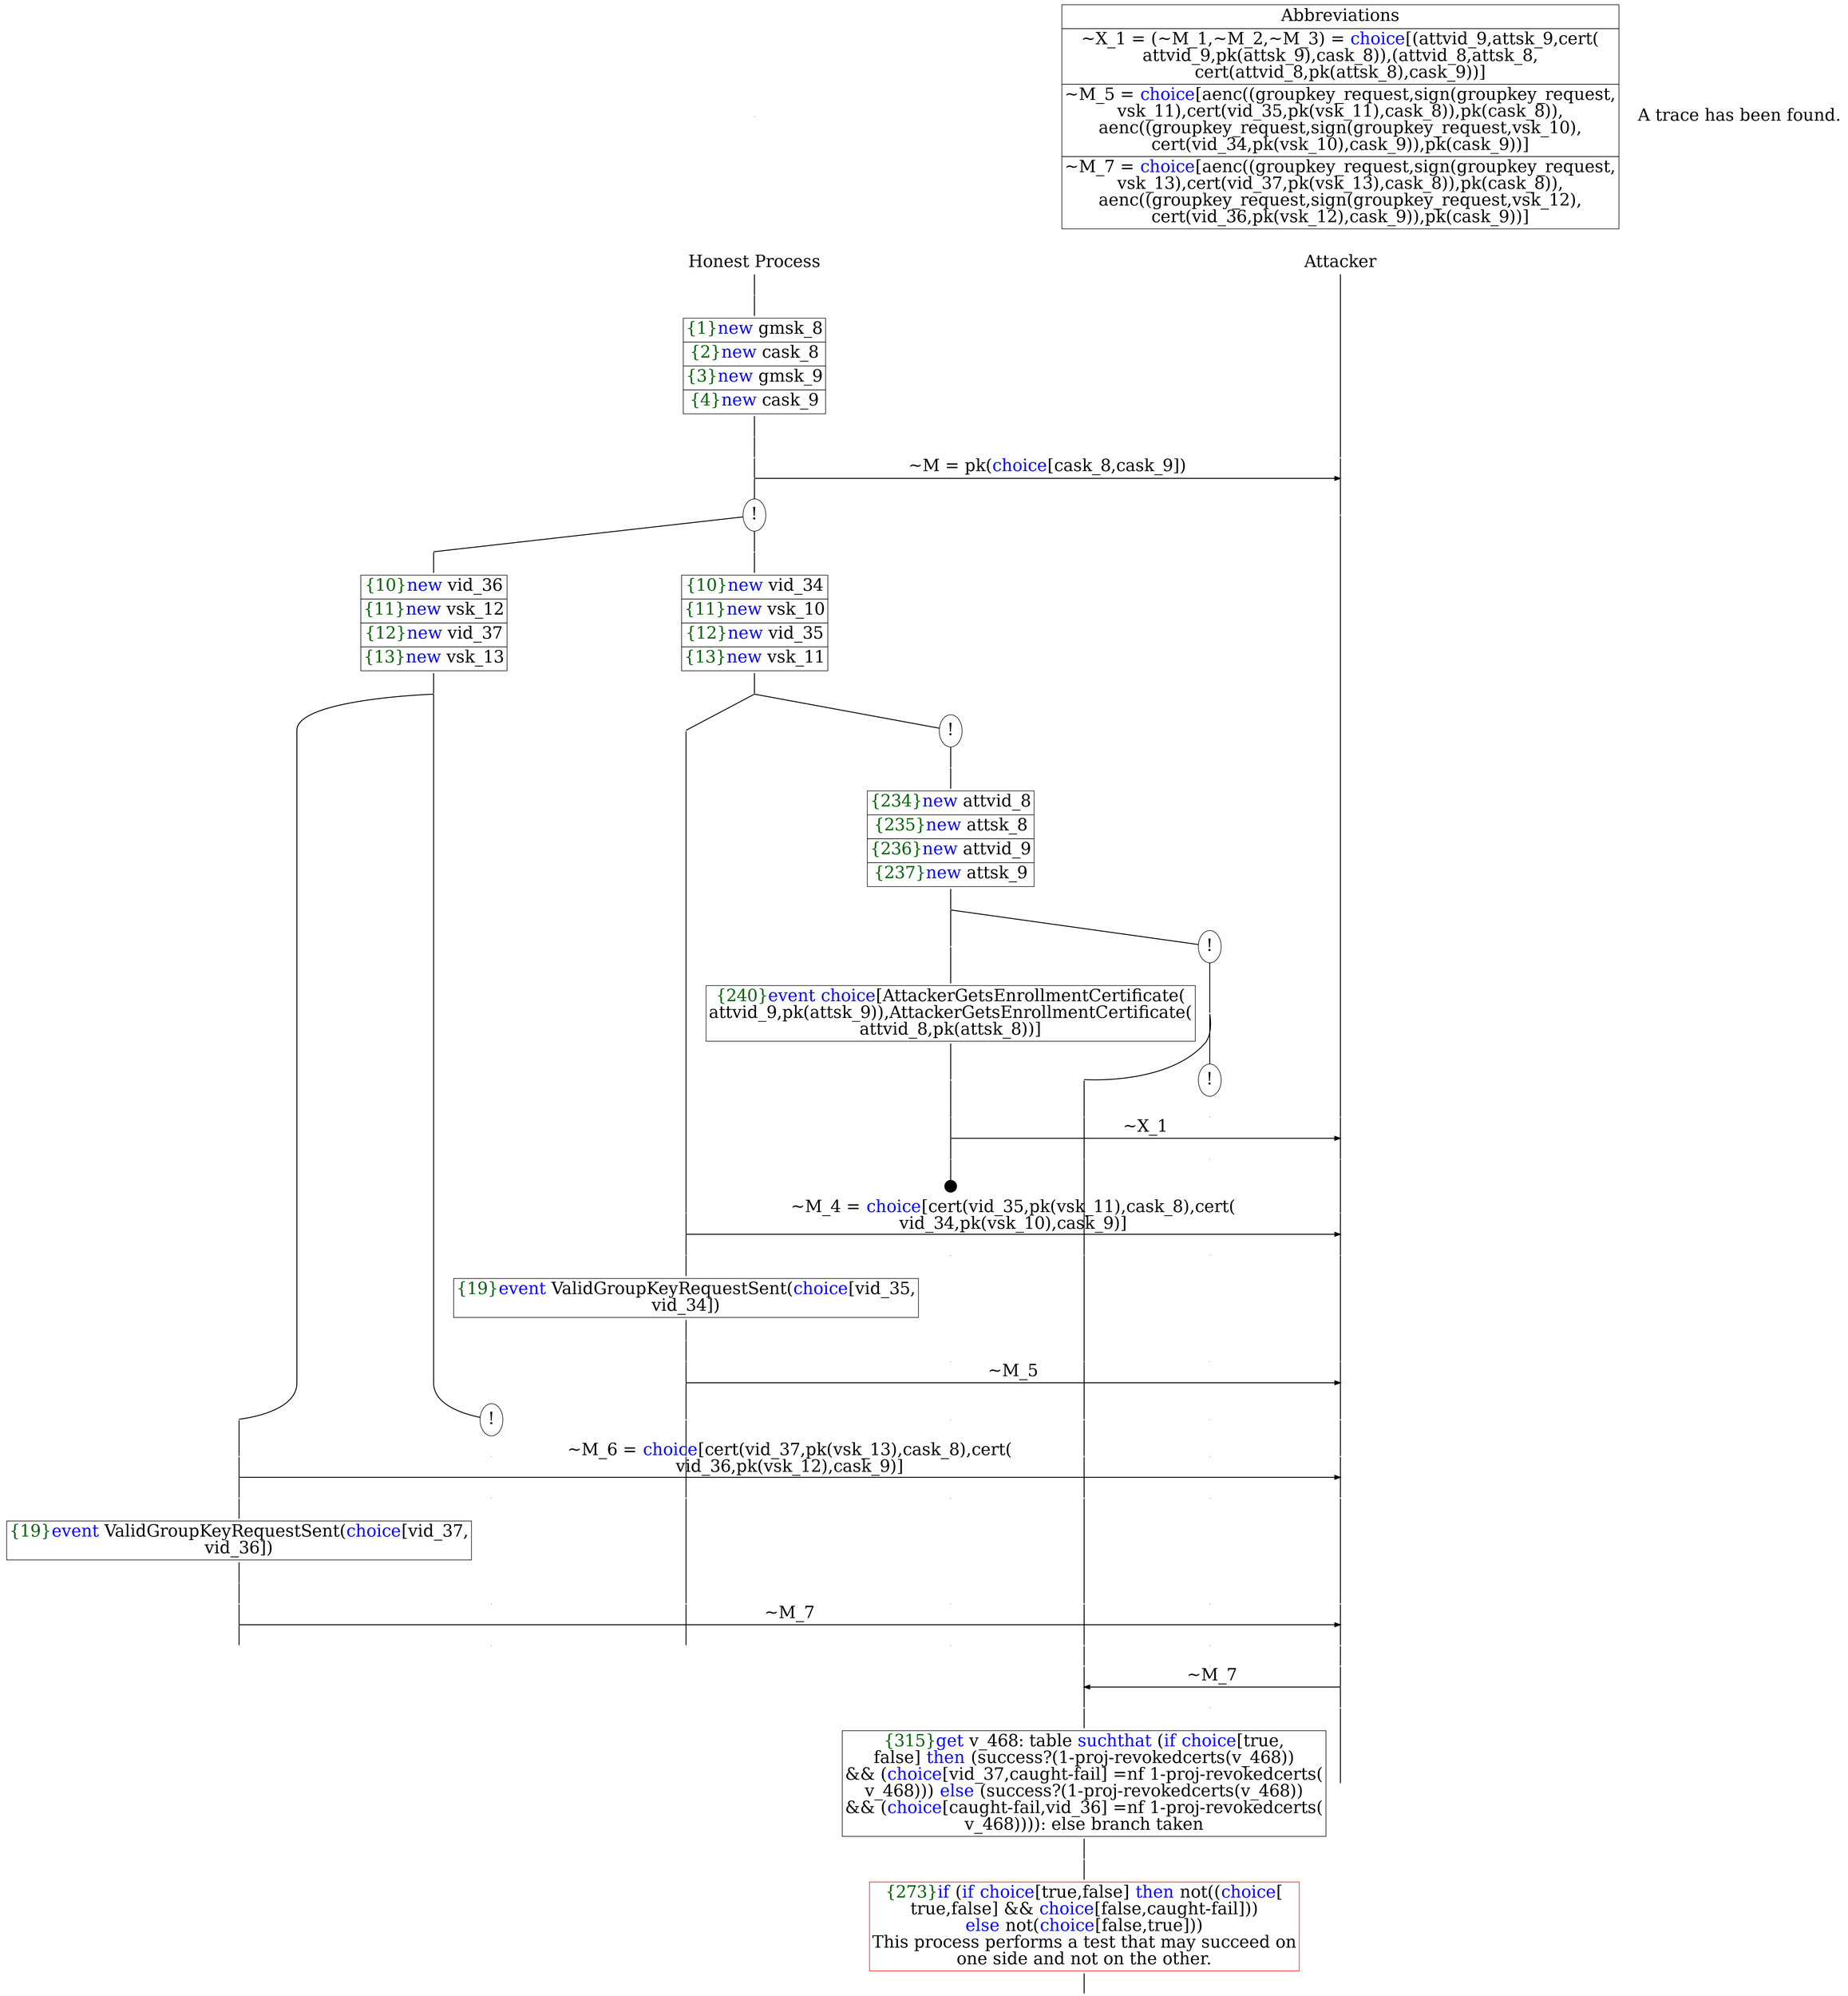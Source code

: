 digraph {
graph [ordering = out]
edge [arrowhead = none, penwidth = 1.6, fontsize = 30]
node [shape = point, width = 0, height = 0, fontsize = 30]
Trace<br/>
[label = <A trace has been found.<br/>
>, shape = plaintext]
P0__0 [label = "Honest Process", shape = plaintext]
P__0 [label = "Attacker", shape = plaintext]
Trace -> P0__0 [label = "", style = invisible, weight = 100]{rank = same; P0__0 P__0}
P0__0 -> P0__1 [label = <>, weight = 100]
P0__1 -> P0__2 [label = <>, weight = 100]
P0__2 [shape = plaintext, label = <<TABLE BORDER="0" CELLBORDER="1" CELLSPACING="0" CELLPADDING="4"> <TR><TD><FONT COLOR="darkgreen">{1}</FONT><FONT COLOR="blue">new </FONT>gmsk_8</TD></TR><TR><TD><FONT COLOR="darkgreen">{2}</FONT><FONT COLOR="blue">new </FONT>cask_8</TD></TR><TR><TD><FONT COLOR="darkgreen">{3}</FONT><FONT COLOR="blue">new </FONT>gmsk_9</TD></TR><TR><TD><FONT COLOR="darkgreen">{4}</FONT><FONT COLOR="blue">new </FONT>cask_9</TD></TR></TABLE>>]
P0__2 -> P0__3 [label = <>, weight = 100]
P0__3 -> P0__4 [label = <>, weight = 100]
P__0 -> P__1 [label = <>, weight = 100]
{rank = same; P__1 P0__4}
P0__4 -> P0__5 [label = <>, weight = 100]
P__1 -> P__2 [label = <>, weight = 100]
{rank = same; P__2 P0__5}
P0__5 -> P__2 [label = <~M = pk(<FONT COLOR="blue">choice</FONT>[cask_8,cask_9])>, arrowhead = normal]
P0__5 -> P0__6 [label = <>, weight = 100]
P__2 -> P__3 [label = <>, weight = 100]
{rank = same; P__3 P0__6}
P0__6 [label = "!", shape = ellipse]
{rank = same; P0_1__6 P0_0__6}
P0_1__6 [label = "", fixedsize = false, width = 0, height = 0, shape = none]
P0__6 -> P0_1__6 [label = <>]
P0_0__6 [label = "", fixedsize = false, width = 0, height = 0, shape = none]
P0__6 -> P0_0__6 [label = <>]
P0_0__6 -> P0_0__7 [label = <>, weight = 100]
P0_0__7 [shape = plaintext, label = <<TABLE BORDER="0" CELLBORDER="1" CELLSPACING="0" CELLPADDING="4"> <TR><TD><FONT COLOR="darkgreen">{10}</FONT><FONT COLOR="blue">new </FONT>vid_34</TD></TR><TR><TD><FONT COLOR="darkgreen">{11}</FONT><FONT COLOR="blue">new </FONT>vsk_10</TD></TR><TR><TD><FONT COLOR="darkgreen">{12}</FONT><FONT COLOR="blue">new </FONT>vid_35</TD></TR><TR><TD><FONT COLOR="darkgreen">{13}</FONT><FONT COLOR="blue">new </FONT>vsk_11</TD></TR></TABLE>>]
P0_0__7 -> P0_0__8 [label = <>, weight = 100]
/*RPar */
P0_0__8 -> P0_0_1__8 [label = <>]
P0_0__8 -> P0_0_0__8 [label = <>]
P0_0__8 [label = "", fixedsize = false, width = 0, height = 0, shape = none]
{rank = same; P0_0_0__8 P0_0_1__8}
P0_0_0__8 [label = "!", shape = ellipse]
P0_0_0_0__8 [label = "", fixedsize = false, width = 0, height = 0, shape = none]
P0_0_0__8 -> P0_0_0_0__8 [label = <>, weight = 100]
P0_0_0_0__8 -> P0_0_0_0__9 [label = <>, weight = 100]
P0_0_0_0__9 [shape = plaintext, label = <<TABLE BORDER="0" CELLBORDER="1" CELLSPACING="0" CELLPADDING="4"> <TR><TD><FONT COLOR="darkgreen">{234}</FONT><FONT COLOR="blue">new </FONT>attvid_8</TD></TR><TR><TD><FONT COLOR="darkgreen">{235}</FONT><FONT COLOR="blue">new </FONT>attsk_8</TD></TR><TR><TD><FONT COLOR="darkgreen">{236}</FONT><FONT COLOR="blue">new </FONT>attvid_9</TD></TR><TR><TD><FONT COLOR="darkgreen">{237}</FONT><FONT COLOR="blue">new </FONT>attsk_9</TD></TR></TABLE>>]
P0_0_0_0__9 -> P0_0_0_0__10 [label = <>, weight = 100]
/*RPar */
P0_0_0_0__10 -> P0_0_0_0_1__10 [label = <>]
P0_0_0_0__10 -> P0_0_0_0_0__10 [label = <>]
P0_0_0_0__10 [label = "", fixedsize = false, width = 0, height = 0, shape = none]
{rank = same; P0_0_0_0_0__10 P0_0_0_0_1__10}
P0_0_0_0_0__10 [label = "!", shape = ellipse]
P0_0_0_0_0_0__10 [label = "", fixedsize = false, width = 0, height = 0, shape = none]
P0_0_0_0_0__10 -> P0_0_0_0_0_0__10 [label = <>, weight = 100]
/*RPar */
P0_0_0_0_0_0__10 -> P0_0_0_0_0_0_1__10 [label = <>]
P0_0_0_0_0_0__10 -> P0_0_0_0_0_0_0__10 [label = <>]
P0_0_0_0_0_0__10 [label = "", fixedsize = false, width = 0, height = 0, shape = none]
{rank = same; P0_0_0_0_0_0_0__10 P0_0_0_0_0_0_1__10}
P0_0_0_0_0_0_0__10 [label = "!", shape = ellipse]
P0_0_0_0_1__10 -> P0_0_0_0_1__11 [label = <>, weight = 100]
P0_0_0_0_1__11 [shape = plaintext, label = <<TABLE BORDER="0" CELLBORDER="1" CELLSPACING="0" CELLPADDING="4"> <TR><TD><FONT COLOR="darkgreen">{240}</FONT><FONT COLOR="blue">event</FONT> <FONT COLOR="blue">choice</FONT>[AttackerGetsEnrollmentCertificate(<br/>
attvid_9,pk(attsk_9)),AttackerGetsEnrollmentCertificate(<br/>
attvid_8,pk(attsk_8))]</TD></TR></TABLE>>]
P0_0_0_0_1__11 -> P0_0_0_0_1__12 [label = <>, weight = 100]
P0_0_0_0_1__12 -> P0_0_0_0_1__13 [label = <>, weight = 100]
P0_0_0_0_0_0_1__10 -> P0_0_0_0_0_0_1__11 [label = <>, weight = 100]
P0_0_0_0_0_0_0__11 [label = "", style = invisible]
P0_0_0_0_0_0_0__10 -> P0_0_0_0_0_0_0__11 [label = <>, weight = 100, style = invisible]
P__3 -> P__4 [label = <>, weight = 100]
{rank = same; P__4 P0_0_0_0_0_0_0__11 P0_0_0_0_0_0_1__11 P0_0_0_0_1__13}
P0_0_0_0_1__13 -> P0_0_0_0_1__14 [label = <>, weight = 100]
P__4 -> P__5 [label = <>, weight = 100]
{rank = same; P__5 P0_0_0_0_1__14}
P0_0_0_0_1__14 -> P__5 [label = <~X_1>, arrowhead = normal]
P0_0_0_0_1__14 -> P0_0_0_0_1__15 [label = <>, weight = 100]
P0_0_0_0_0_0_1__11 -> P0_0_0_0_0_0_1__12 [label = <>, weight = 100]
P0_0_0_0_0_0_0__12 [label = "", style = invisible]
P0_0_0_0_0_0_0__11 -> P0_0_0_0_0_0_0__12 [label = <>, weight = 100, style = invisible]
P__5 -> P__6 [label = <>, weight = 100]
{rank = same; P__6 P0_0_0_0_0_0_0__12 P0_0_0_0_0_0_1__12 P0_0_0_0_1__15}
P0_0_0_0_1__16 [label = "", width = 0.3, height = 0.3]
P0_0_0_0_1__15 -> P0_0_0_0_1__16 [label = <>, weight = 100]
P0_0_1__8 -> P0_0_1__9 [label = <>, weight = 100]
P0_0_0_0_1__17 [label = "", style = invisible]
P0_0_0_0_1__16 -> P0_0_0_0_1__17 [label = <>, weight = 100, style = invisible]
P0_0_0_0_0_0_1__12 -> P0_0_0_0_0_0_1__13 [label = <>, weight = 100]
P0_0_0_0_0_0_0__13 [label = "", style = invisible]
P0_0_0_0_0_0_0__12 -> P0_0_0_0_0_0_0__13 [label = <>, weight = 100, style = invisible]
P__6 -> P__7 [label = <>, weight = 100]
{rank = same; P__7 P0_0_0_0_0_0_0__13 P0_0_0_0_0_0_1__13 P0_0_0_0_1__17 P0_0_1__9}
P0_0_1__9 -> P0_0_1__10 [label = <>, weight = 100]
P__7 -> P__8 [label = <>, weight = 100]
{rank = same; P__8 P0_0_1__10}
P0_0_1__10 -> P__8 [label = <~M_4 = <FONT COLOR="blue">choice</FONT>[cert(vid_35,pk(vsk_11),cask_8),cert(<br/>
vid_34,pk(vsk_10),cask_9)]>, arrowhead = normal]
P0_0_1__10 -> P0_0_1__11 [label = <>, weight = 100]
P0_0_0_0_1__18 [label = "", style = invisible]
P0_0_0_0_1__17 -> P0_0_0_0_1__18 [label = <>, weight = 100, style = invisible]
P0_0_0_0_0_0_1__13 -> P0_0_0_0_0_0_1__14 [label = <>, weight = 100]
P0_0_0_0_0_0_0__14 [label = "", style = invisible]
P0_0_0_0_0_0_0__13 -> P0_0_0_0_0_0_0__14 [label = <>, weight = 100, style = invisible]
P__8 -> P__9 [label = <>, weight = 100]
{rank = same; P__9 P0_0_0_0_0_0_0__14 P0_0_0_0_0_0_1__14 P0_0_0_0_1__18 P0_0_1__11}
P0_0_1__11 -> P0_0_1__12 [label = <>, weight = 100]
P0_0_1__12 [shape = plaintext, label = <<TABLE BORDER="0" CELLBORDER="1" CELLSPACING="0" CELLPADDING="4"> <TR><TD><FONT COLOR="darkgreen">{19}</FONT><FONT COLOR="blue">event</FONT> ValidGroupKeyRequestSent(<FONT COLOR="blue">choice</FONT>[vid_35,<br/>
vid_34])</TD></TR></TABLE>>]
P0_0_1__12 -> P0_0_1__13 [label = <>, weight = 100]
P0_0_1__13 -> P0_0_1__14 [label = <>, weight = 100]
P0_0_0_0_1__19 [label = "", style = invisible]
P0_0_0_0_1__18 -> P0_0_0_0_1__19 [label = <>, weight = 100, style = invisible]
P0_0_0_0_0_0_1__14 -> P0_0_0_0_0_0_1__15 [label = <>, weight = 100]
P0_0_0_0_0_0_0__15 [label = "", style = invisible]
P0_0_0_0_0_0_0__14 -> P0_0_0_0_0_0_0__15 [label = <>, weight = 100, style = invisible]
P__9 -> P__10 [label = <>, weight = 100]
{rank = same; P__10 P0_0_0_0_0_0_0__15 P0_0_0_0_0_0_1__15 P0_0_0_0_1__19 P0_0_1__14}
P0_0_1__14 -> P0_0_1__15 [label = <>, weight = 100]
P__10 -> P__11 [label = <>, weight = 100]
{rank = same; P__11 P0_0_1__15}
P0_0_1__15 -> P__11 [label = <~M_5>, arrowhead = normal]
P0_0_1__15 -> P0_0_1__16 [label = <>, weight = 100]
P0_0_0_0_1__20 [label = "", style = invisible]
P0_0_0_0_1__19 -> P0_0_0_0_1__20 [label = <>, weight = 100, style = invisible]
P0_0_0_0_0_0_1__15 -> P0_0_0_0_0_0_1__16 [label = <>, weight = 100]
P0_0_0_0_0_0_0__16 [label = "", style = invisible]
P0_0_0_0_0_0_0__15 -> P0_0_0_0_0_0_0__16 [label = <>, weight = 100, style = invisible]
P__11 -> P__12 [label = <>, weight = 100]
{rank = same; P__12 P0_0_0_0_0_0_0__16 P0_0_0_0_0_0_1__16 P0_0_0_0_1__20 P0_0_1__16}
P0_1__6 -> P0_1__7 [label = <>, weight = 100]
P0_1__7 [shape = plaintext, label = <<TABLE BORDER="0" CELLBORDER="1" CELLSPACING="0" CELLPADDING="4"> <TR><TD><FONT COLOR="darkgreen">{10}</FONT><FONT COLOR="blue">new </FONT>vid_36</TD></TR><TR><TD><FONT COLOR="darkgreen">{11}</FONT><FONT COLOR="blue">new </FONT>vsk_12</TD></TR><TR><TD><FONT COLOR="darkgreen">{12}</FONT><FONT COLOR="blue">new </FONT>vid_37</TD></TR><TR><TD><FONT COLOR="darkgreen">{13}</FONT><FONT COLOR="blue">new </FONT>vsk_13</TD></TR></TABLE>>]
P0_1__7 -> P0_1__8 [label = <>, weight = 100]
/*RPar */
P0_1__8 -> P0_1_1__8 [label = <>]
P0_1__8 -> P0_1_0__8 [label = <>]
P0_1__8 [label = "", fixedsize = false, width = 0, height = 0, shape = none]
{rank = same; P0_1_0__8 P0_1_1__8}
P0_1_0__8 [label = "!", shape = ellipse]
P0_1_1__8 -> P0_1_1__9 [label = <>, weight = 100]
P0_1_0__9 [label = "", style = invisible]
P0_1_0__8 -> P0_1_0__9 [label = <>, weight = 100, style = invisible]
P0_0_1__16 -> P0_0_1__17 [label = <>, weight = 100]
P0_0_0_0_1__21 [label = "", style = invisible]
P0_0_0_0_1__20 -> P0_0_0_0_1__21 [label = <>, weight = 100, style = invisible]
P0_0_0_0_0_0_1__16 -> P0_0_0_0_0_0_1__17 [label = <>, weight = 100]
P0_0_0_0_0_0_0__17 [label = "", style = invisible]
P0_0_0_0_0_0_0__16 -> P0_0_0_0_0_0_0__17 [label = <>, weight = 100, style = invisible]
P__12 -> P__13 [label = <>, weight = 100]
{rank = same; P__13 P0_0_0_0_0_0_0__17 P0_0_0_0_0_0_1__17 P0_0_0_0_1__21 P0_0_1__17 P0_1_0__9 P0_1_1__9}
P0_1_1__9 -> P0_1_1__10 [label = <>, weight = 100]
P__13 -> P__14 [label = <>, weight = 100]
{rank = same; P__14 P0_1_1__10}
P0_1_1__10 -> P__14 [label = <~M_6 = <FONT COLOR="blue">choice</FONT>[cert(vid_37,pk(vsk_13),cask_8),cert(<br/>
vid_36,pk(vsk_12),cask_9)]>, arrowhead = normal]
P0_1_1__10 -> P0_1_1__11 [label = <>, weight = 100]
P0_1_0__10 [label = "", style = invisible]
P0_1_0__9 -> P0_1_0__10 [label = <>, weight = 100, style = invisible]
P0_0_1__17 -> P0_0_1__18 [label = <>, weight = 100]
P0_0_0_0_1__22 [label = "", style = invisible]
P0_0_0_0_1__21 -> P0_0_0_0_1__22 [label = <>, weight = 100, style = invisible]
P0_0_0_0_0_0_1__17 -> P0_0_0_0_0_0_1__18 [label = <>, weight = 100]
P0_0_0_0_0_0_0__18 [label = "", style = invisible]
P0_0_0_0_0_0_0__17 -> P0_0_0_0_0_0_0__18 [label = <>, weight = 100, style = invisible]
P__14 -> P__15 [label = <>, weight = 100]
{rank = same; P__15 P0_0_0_0_0_0_0__18 P0_0_0_0_0_0_1__18 P0_0_0_0_1__22 P0_0_1__18 P0_1_0__10 P0_1_1__11}
P0_1_1__11 -> P0_1_1__12 [label = <>, weight = 100]
P0_1_1__12 [shape = plaintext, label = <<TABLE BORDER="0" CELLBORDER="1" CELLSPACING="0" CELLPADDING="4"> <TR><TD><FONT COLOR="darkgreen">{19}</FONT><FONT COLOR="blue">event</FONT> ValidGroupKeyRequestSent(<FONT COLOR="blue">choice</FONT>[vid_37,<br/>
vid_36])</TD></TR></TABLE>>]
P0_1_1__12 -> P0_1_1__13 [label = <>, weight = 100]
P0_1_1__13 -> P0_1_1__14 [label = <>, weight = 100]
P0_1_0__11 [label = "", style = invisible]
P0_1_0__10 -> P0_1_0__11 [label = <>, weight = 100, style = invisible]
P0_0_1__18 -> P0_0_1__19 [label = <>, weight = 100]
P0_0_0_0_1__23 [label = "", style = invisible]
P0_0_0_0_1__22 -> P0_0_0_0_1__23 [label = <>, weight = 100, style = invisible]
P0_0_0_0_0_0_1__18 -> P0_0_0_0_0_0_1__19 [label = <>, weight = 100]
P0_0_0_0_0_0_0__19 [label = "", style = invisible]
P0_0_0_0_0_0_0__18 -> P0_0_0_0_0_0_0__19 [label = <>, weight = 100, style = invisible]
P__15 -> P__16 [label = <>, weight = 100]
{rank = same; P__16 P0_0_0_0_0_0_0__19 P0_0_0_0_0_0_1__19 P0_0_0_0_1__23 P0_0_1__19 P0_1_0__11 P0_1_1__14}
P0_1_1__14 -> P0_1_1__15 [label = <>, weight = 100]
P__16 -> P__17 [label = <>, weight = 100]
{rank = same; P__17 P0_1_1__15}
P0_1_1__15 -> P__17 [label = <~M_7>, arrowhead = normal]
P0_1_1__15 -> P0_1_1__16 [label = <>, weight = 100]
P0_1_0__12 [label = "", style = invisible]
P0_1_0__11 -> P0_1_0__12 [label = <>, weight = 100, style = invisible]
P0_0_1__19 -> P0_0_1__20 [label = <>, weight = 100]
P0_0_0_0_1__24 [label = "", style = invisible]
P0_0_0_0_1__23 -> P0_0_0_0_1__24 [label = <>, weight = 100, style = invisible]
P0_0_0_0_0_0_1__19 -> P0_0_0_0_0_0_1__20 [label = <>, weight = 100]
P0_0_0_0_0_0_0__20 [label = "", style = invisible]
P0_0_0_0_0_0_0__19 -> P0_0_0_0_0_0_0__20 [label = <>, weight = 100, style = invisible]
P__17 -> P__18 [label = <>, weight = 100]
{rank = same; P__18 P0_0_0_0_0_0_0__20 P0_0_0_0_0_0_1__20 P0_0_0_0_1__24 P0_0_1__20 P0_1_0__12 P0_1_1__16}
P0_0_0_0_0_0_1__20 -> P0_0_0_0_0_0_1__21 [label = <>, weight = 100]
P0_0_0_0_0_0_0__21 [label = "", style = invisible]
P0_0_0_0_0_0_0__20 -> P0_0_0_0_0_0_0__21 [label = <>, weight = 100, style = invisible]
P__18 -> P__19 [label = <>, weight = 100]
{rank = same; P__19 P0_0_0_0_0_0_0__21 P0_0_0_0_0_0_1__21}
P0_0_0_0_0_0_1__21 -> P0_0_0_0_0_0_1__22 [label = <>, weight = 100]
P__19 -> P__20 [label = <>, weight = 100]
{rank = same; P__20 P0_0_0_0_0_0_1__22}
P0_0_0_0_0_0_1__22 -> P__20 [label = <~M_7>, dir = back, arrowhead = normal]
P0_0_0_0_0_0_1__22 -> P0_0_0_0_0_0_1__23 [label = <>, weight = 100]
P0_0_0_0_0_0_0__22 [label = "", style = invisible]
P0_0_0_0_0_0_0__21 -> P0_0_0_0_0_0_0__22 [label = <>, weight = 100, style = invisible]
P__20 -> P__21 [label = <>, weight = 100]
{rank = same; P__21 P0_0_0_0_0_0_0__22 P0_0_0_0_0_0_1__23}
P0_0_0_0_0_0_1__23 -> P0_0_0_0_0_0_1__24 [label = <>, weight = 100]
P0_0_0_0_0_0_1__24 [shape = plaintext, label = <<TABLE BORDER="0" CELLBORDER="1" CELLSPACING="0" CELLPADDING="4"> <TR><TD><FONT COLOR="darkgreen">{315}</FONT><FONT COLOR="blue">get</FONT> v_468: table <FONT COLOR="blue">suchthat</FONT> (<FONT COLOR="blue">if</FONT> <FONT COLOR="blue">choice</FONT>[true,<br/>
false] <FONT COLOR="blue">then</FONT> (success?(1-proj-revokedcerts(v_468))<br/>
&amp;&amp; (<FONT COLOR="blue">choice</FONT>[vid_37,caught-fail] =nf 1-proj-revokedcerts(<br/>
v_468))) <FONT COLOR="blue">else</FONT> (success?(1-proj-revokedcerts(v_468))<br/>
&amp;&amp; (<FONT COLOR="blue">choice</FONT>[caught-fail,vid_36] =nf 1-proj-revokedcerts(<br/>
v_468)))): else branch taken</TD></TR></TABLE>>]
P0_0_0_0_0_0_1__24 -> P0_0_0_0_0_0_1__25 [label = <>, weight = 100]
P__21 -> P__22 [label = <>, weight = 100]
{rank = same; P__22 P0_0_0_0_0_0_1__24}
P0_0_0_0_0_0_1__25 -> P0_0_0_0_0_0_1__26 [label = <>, weight = 100]
P0_0_0_0_0_0_1__26 [color = red, shape = plaintext, label = <<TABLE BORDER="0" CELLBORDER="1" CELLSPACING="0" CELLPADDING="4"> <TR><TD><FONT COLOR="darkgreen">{273}</FONT><FONT COLOR="blue">if</FONT> (<FONT COLOR="blue">if</FONT> <FONT COLOR="blue">choice</FONT>[true,false] <FONT COLOR="blue">then</FONT> not((<FONT COLOR="blue">choice</FONT>[<br/>
true,false] &amp;&amp; <FONT COLOR="blue">choice</FONT>[false,caught-fail]))<br/>
<FONT COLOR="blue">else</FONT> not(<FONT COLOR="blue">choice</FONT>[false,true]))<br/>
This process performs a test that may succeed on<br/>
one side and not on the other.</TD></TR></TABLE>>]
P0_0_0_0_0_0_1__26 -> P0_0_0_0_0_0_1__27 [label = <>, weight = 100]
Abbrev [shape = plaintext, label = <<TABLE BORDER="0" CELLBORDER="1" CELLSPACING="0" CELLPADDING="4"><TR> <TD> Abbreviations </TD></TR><TR><TD>~X_1 = (~M_1,~M_2,~M_3) = <FONT COLOR="blue">choice</FONT>[(attvid_9,attsk_9,cert(<br/>
attvid_9,pk(attsk_9),cask_8)),(attvid_8,attsk_8,<br/>
cert(attvid_8,pk(attsk_8),cask_9))]</TD></TR><TR><TD>~M_5 = <FONT COLOR="blue">choice</FONT>[aenc((groupkey_request,sign(groupkey_request,<br/>
vsk_11),cert(vid_35,pk(vsk_11),cask_8)),pk(cask_8)),<br/>
aenc((groupkey_request,sign(groupkey_request,vsk_10),<br/>
cert(vid_34,pk(vsk_10),cask_9)),pk(cask_9))]</TD></TR><TR><TD>~M_7 = <FONT COLOR="blue">choice</FONT>[aenc((groupkey_request,sign(groupkey_request,<br/>
vsk_13),cert(vid_37,pk(vsk_13),cask_8)),pk(cask_8)),<br/>
aenc((groupkey_request,sign(groupkey_request,vsk_12),<br/>
cert(vid_36,pk(vsk_12),cask_9)),pk(cask_9))]</TD></TR></TABLE>>]Abbrev -> P__0 [style = invisible, weight =100]}